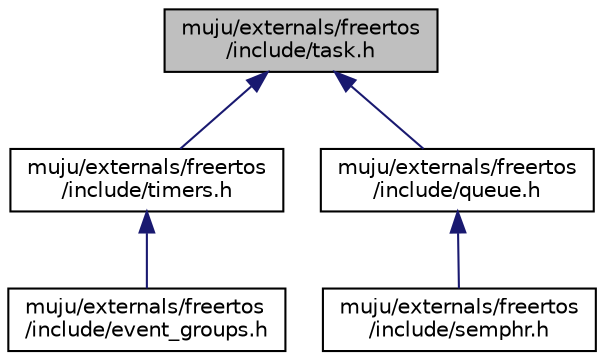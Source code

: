 digraph "muju/externals/freertos/include/task.h"
{
  edge [fontname="Helvetica",fontsize="10",labelfontname="Helvetica",labelfontsize="10"];
  node [fontname="Helvetica",fontsize="10",shape=record];
  Node2 [label="muju/externals/freertos\l/include/task.h",height=0.2,width=0.4,color="black", fillcolor="grey75", style="filled", fontcolor="black"];
  Node2 -> Node3 [dir="back",color="midnightblue",fontsize="10",style="solid",fontname="Helvetica"];
  Node3 [label="muju/externals/freertos\l/include/timers.h",height=0.2,width=0.4,color="black", fillcolor="white", style="filled",URL="$externals_2freertos_2include_2timers_8h.html"];
  Node3 -> Node4 [dir="back",color="midnightblue",fontsize="10",style="solid",fontname="Helvetica"];
  Node4 [label="muju/externals/freertos\l/include/event_groups.h",height=0.2,width=0.4,color="black", fillcolor="white", style="filled",URL="$externals_2freertos_2include_2event__groups_8h.html"];
  Node2 -> Node5 [dir="back",color="midnightblue",fontsize="10",style="solid",fontname="Helvetica"];
  Node5 [label="muju/externals/freertos\l/include/queue.h",height=0.2,width=0.4,color="black", fillcolor="white", style="filled",URL="$externals_2freertos_2include_2queue_8h.html"];
  Node5 -> Node6 [dir="back",color="midnightblue",fontsize="10",style="solid",fontname="Helvetica"];
  Node6 [label="muju/externals/freertos\l/include/semphr.h",height=0.2,width=0.4,color="black", fillcolor="white", style="filled",URL="$externals_2freertos_2include_2semphr_8h.html"];
}
